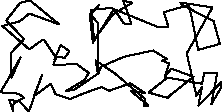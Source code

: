 unitsize(0.001cm);
// 34721
draw((2995,264)--(2658,360));
draw((2658,360)--(2993,624));
draw((2993,624)--(3599,514));
draw((3599,514)--(3642,699));
draw((3642,699)--(3868,697));
draw((3868,697)--(3766,154));
draw((3766,154)--(3946,459));
draw((3946,459)--(3935,540));
draw((3935,540)--(3538,125));
draw((3538,125)--(3600,459));
draw((3600,459)--(3503,301));
draw((3503,301)--(3332,1049));
draw((3332,1049)--(3786,1862));
draw((3786,1862)--(3220,1945));
draw((3220,1945)--(3248,1906));
draw((3248,1906)--(3805,1619));
draw((3805,1619)--(3918,1217));
draw((3918,1217)--(3535,1112));
draw((3535,1112)--(3373,1902));
draw((3373,1902)--(2927,1777));
draw((2927,1777)--(3007,1524));
draw((3007,1524)--(2834,1512));
draw((2834,1512)--(1994,1852));
draw((1994,1852)--(1646,1817));
draw((1646,1817)--(1699,1294));
draw((1699,1294)--(2028,1736));
draw((2028,1736)--(2374,1944));
draw((2374,1944)--(2214,1977));
draw((2214,1977)--(2356,1568));
draw((2356,1568)--(2221,1578));
draw((2221,1578)--(2050,1833));
draw((2050,1833)--(1677,1238));
draw((1677,1238)--(1623,1723));
draw((1623,1723)--(1787,1902));
draw((1787,1902)--(1632,1742));
draw((1632,1742)--(1768,1578));
draw((1768,1578)--(1766,692));
draw((1766,692)--(1346,408));
draw((1346,408)--(1203,385));
draw((1203,385)--(1529,581));
draw((1529,581)--(1604,706));
draw((1604,706)--(1393,859));
draw((1393,859)--(981,848));
draw((981,848)--(1021,962));
draw((1021,962)--(997,942));
draw((997,942)--(1109,1196));
draw((1109,1196)--(1264,1090));
draw((1264,1090)--(1179,969));
draw((1179,969)--(1009,1001));
draw((1009,1001)--(811,1295));
draw((811,1295)--(778,1282));
draw((778,1282)--(555,1121));
draw((555,1121)--(80,1533));
draw((80,1533)--(386,1616));
draw((386,1616)--(555,1753));
draw((555,1753)--(1082,1561));
draw((1082,1561)--(571,1982));
draw((571,1982)--(394,1944));
draw((394,1944)--(149,1629));
draw((149,1629)--(464,1302));
draw((464,1302)--(241,1069));
draw((241,1069)--(235,1059));
draw((235,1059)--(240,619));
draw((240,619)--(401,980));
draw((401,980)--(47,363));
draw((47,363)--(366,339));
draw((366,339)--(460,267));
draw((460,267)--(278,165));
draw((278,165)--(264,36));
draw((264,36)--(202,233));
draw((202,233)--(387,199));
draw((387,199)--(547,25));
draw((547,25)--(781,670));
draw((781,670)--(634,294));
draw((634,294)--(931,512));
draw((931,512)--(1017,333));
draw((1017,333)--(1272,246));
draw((1272,246)--(1541,354));
draw((1541,354)--(1828,456));
draw((1828,456)--(1962,389));
draw((1962,389)--(2334,523));
draw((2334,523)--(2597,349));
draw((2597,349)--(2347,388));
draw((2347,388)--(2656,128));
draw((2656,128)--(2581,121));
draw((2581,121)--(2592,248));
draw((2592,248)--(2067,694));
draw((2067,694)--(1725,927));
draw((1725,927)--(1766,678));
draw((1766,678)--(1819,814));
draw((1819,814)--(2223,990));
draw((2223,990)--(2740,1101));
draw((2740,1101)--(2982,949));
draw((2982,949)--(2901,920));
draw((2901,920)--(3023,871));
draw((3023,871)--(2944,632));
draw((2944,632)--(3060,781));
draw((3060,781)--(3452,637));
draw((3452,637)--(3062,329));
draw((3062,329)--(2995,264));
